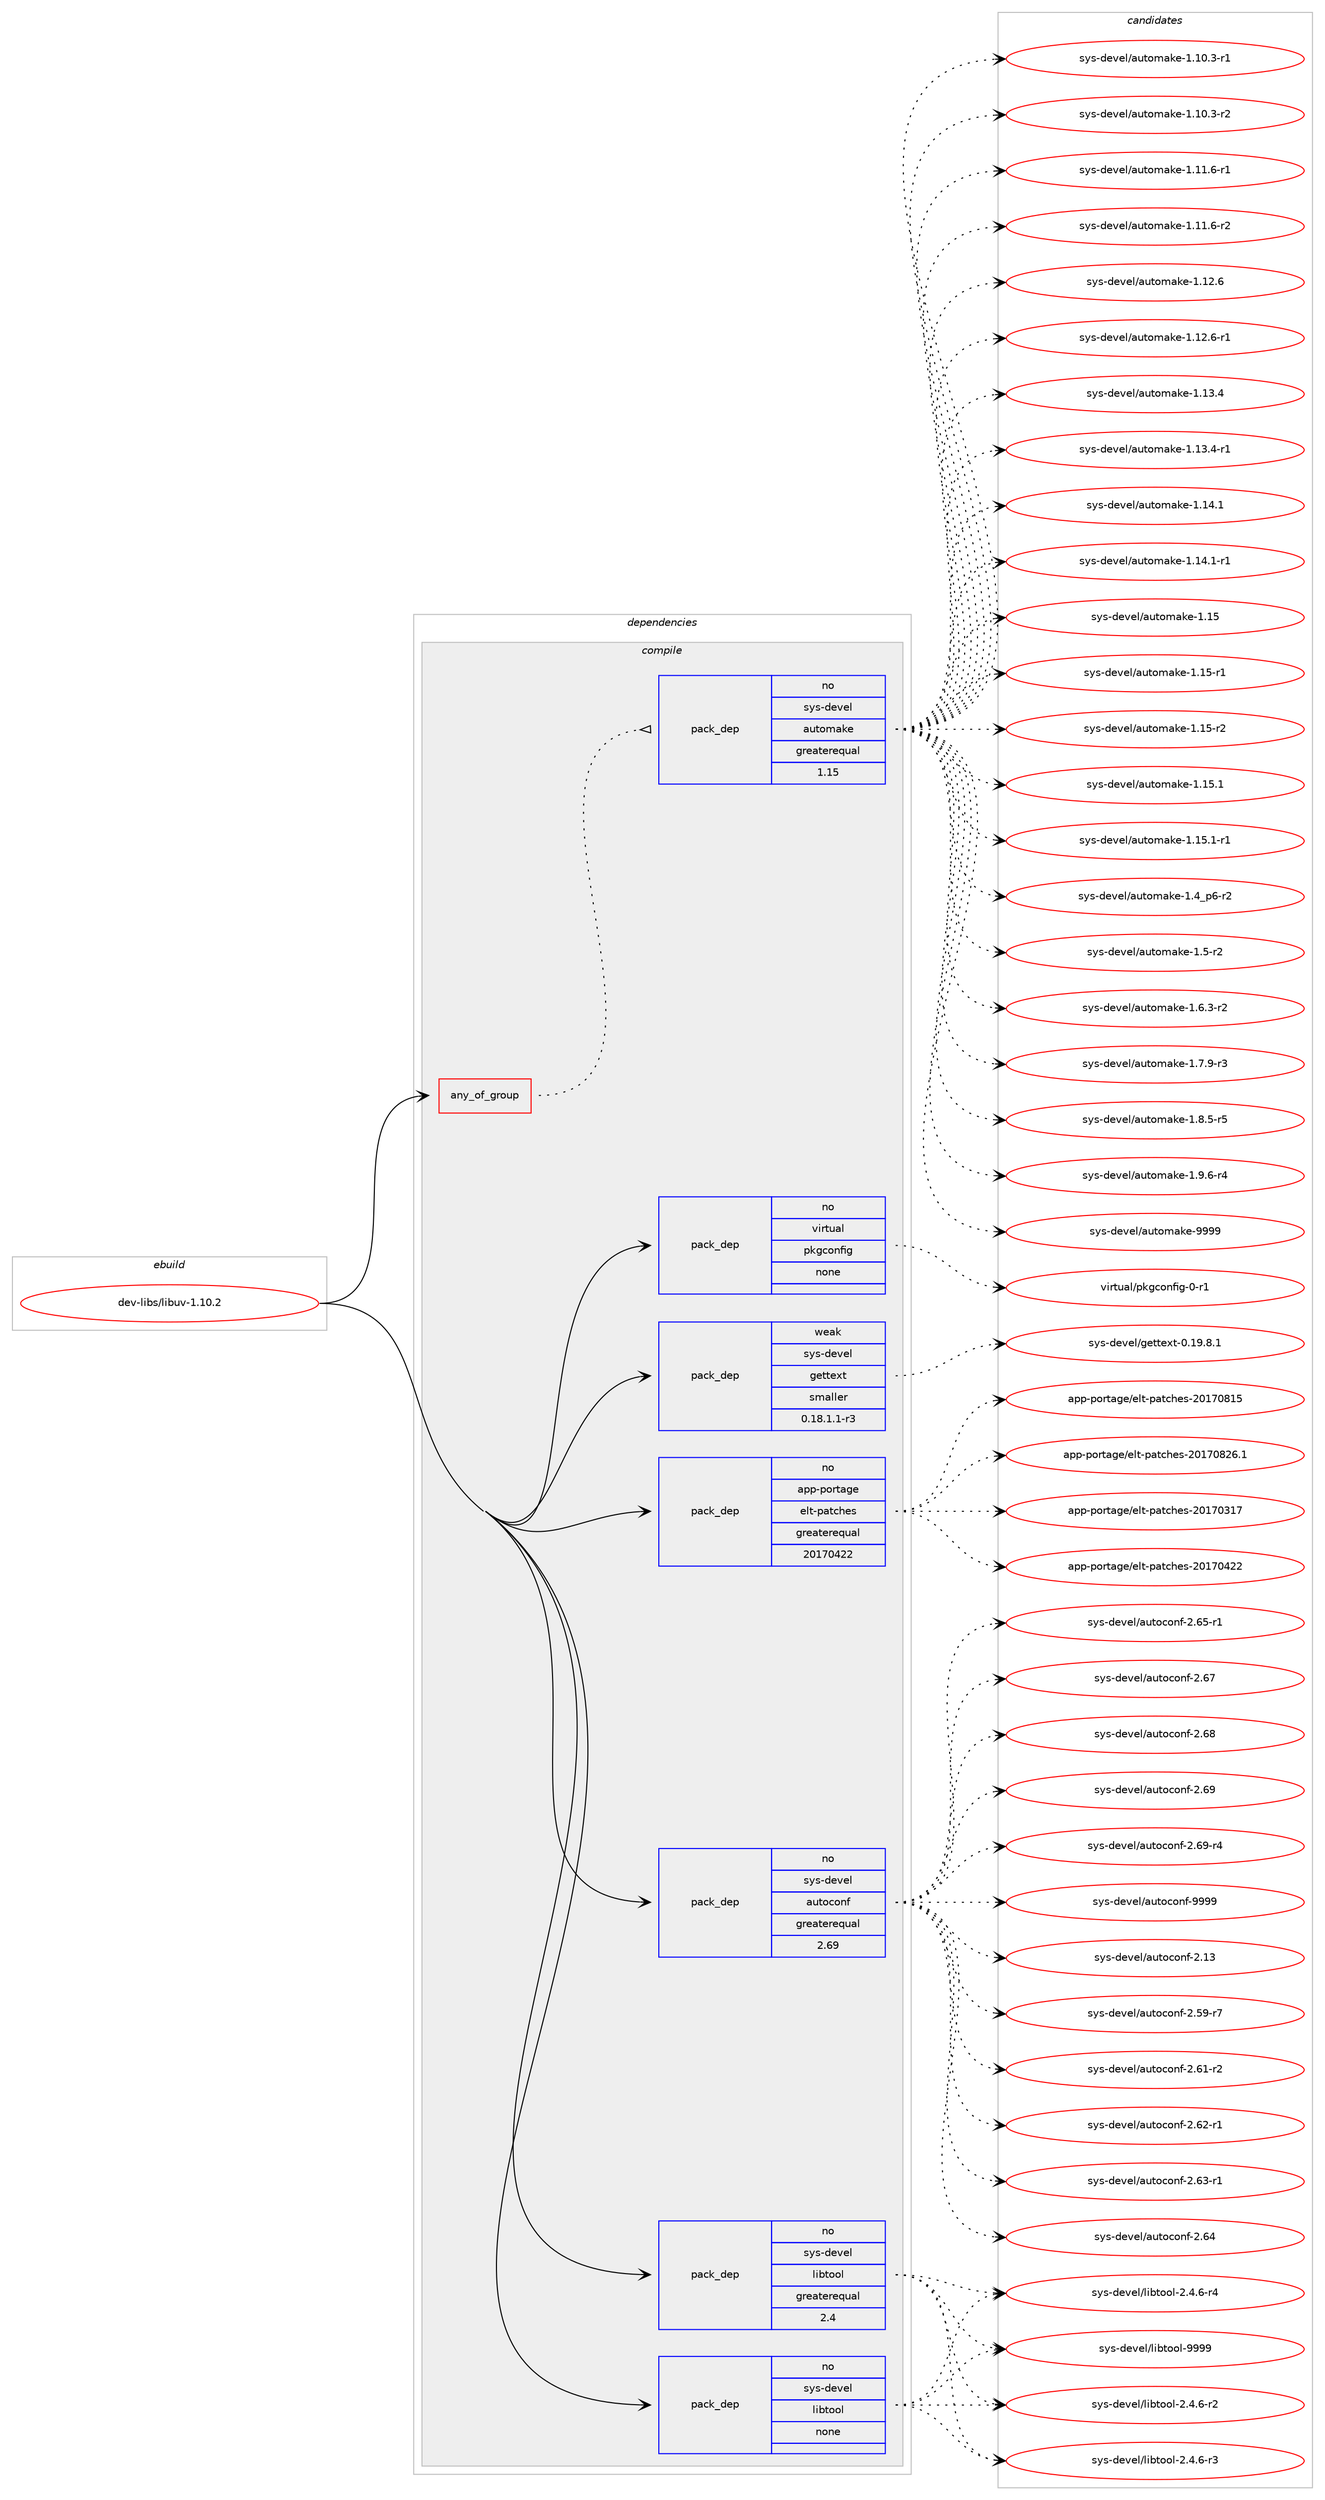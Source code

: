 digraph prolog {

# *************
# Graph options
# *************

newrank=true;
concentrate=true;
compound=true;
graph [rankdir=LR,fontname=Helvetica,fontsize=10,ranksep=1.5];#, ranksep=2.5, nodesep=0.2];
edge  [arrowhead=vee];
node  [fontname=Helvetica,fontsize=10];

# **********
# The ebuild
# **********

subgraph cluster_leftcol {
color=gray;
rank=same;
label=<<i>ebuild</i>>;
id [label="dev-libs/libuv-1.10.2", color=red, width=4, href="../dev-libs/libuv-1.10.2.svg"];
}

# ****************
# The dependencies
# ****************

subgraph cluster_midcol {
color=gray;
label=<<i>dependencies</i>>;
subgraph cluster_compile {
fillcolor="#eeeeee";
style=filled;
label=<<i>compile</i>>;
subgraph any3459 {
dependency117409 [label=<<TABLE BORDER="0" CELLBORDER="1" CELLSPACING="0" CELLPADDING="4"><TR><TD CELLPADDING="10">any_of_group</TD></TR></TABLE>>, shape=none, color=red];subgraph pack88547 {
dependency117410 [label=<<TABLE BORDER="0" CELLBORDER="1" CELLSPACING="0" CELLPADDING="4" WIDTH="220"><TR><TD ROWSPAN="6" CELLPADDING="30">pack_dep</TD></TR><TR><TD WIDTH="110">no</TD></TR><TR><TD>sys-devel</TD></TR><TR><TD>automake</TD></TR><TR><TD>greaterequal</TD></TR><TR><TD>1.15</TD></TR></TABLE>>, shape=none, color=blue];
}
dependency117409:e -> dependency117410:w [weight=20,style="dotted",arrowhead="oinv"];
}
id:e -> dependency117409:w [weight=20,style="solid",arrowhead="vee"];
subgraph pack88548 {
dependency117411 [label=<<TABLE BORDER="0" CELLBORDER="1" CELLSPACING="0" CELLPADDING="4" WIDTH="220"><TR><TD ROWSPAN="6" CELLPADDING="30">pack_dep</TD></TR><TR><TD WIDTH="110">no</TD></TR><TR><TD>app-portage</TD></TR><TR><TD>elt-patches</TD></TR><TR><TD>greaterequal</TD></TR><TR><TD>20170422</TD></TR></TABLE>>, shape=none, color=blue];
}
id:e -> dependency117411:w [weight=20,style="solid",arrowhead="vee"];
subgraph pack88549 {
dependency117412 [label=<<TABLE BORDER="0" CELLBORDER="1" CELLSPACING="0" CELLPADDING="4" WIDTH="220"><TR><TD ROWSPAN="6" CELLPADDING="30">pack_dep</TD></TR><TR><TD WIDTH="110">no</TD></TR><TR><TD>sys-devel</TD></TR><TR><TD>autoconf</TD></TR><TR><TD>greaterequal</TD></TR><TR><TD>2.69</TD></TR></TABLE>>, shape=none, color=blue];
}
id:e -> dependency117412:w [weight=20,style="solid",arrowhead="vee"];
subgraph pack88550 {
dependency117413 [label=<<TABLE BORDER="0" CELLBORDER="1" CELLSPACING="0" CELLPADDING="4" WIDTH="220"><TR><TD ROWSPAN="6" CELLPADDING="30">pack_dep</TD></TR><TR><TD WIDTH="110">no</TD></TR><TR><TD>sys-devel</TD></TR><TR><TD>libtool</TD></TR><TR><TD>greaterequal</TD></TR><TR><TD>2.4</TD></TR></TABLE>>, shape=none, color=blue];
}
id:e -> dependency117413:w [weight=20,style="solid",arrowhead="vee"];
subgraph pack88551 {
dependency117414 [label=<<TABLE BORDER="0" CELLBORDER="1" CELLSPACING="0" CELLPADDING="4" WIDTH="220"><TR><TD ROWSPAN="6" CELLPADDING="30">pack_dep</TD></TR><TR><TD WIDTH="110">no</TD></TR><TR><TD>sys-devel</TD></TR><TR><TD>libtool</TD></TR><TR><TD>none</TD></TR><TR><TD></TD></TR></TABLE>>, shape=none, color=blue];
}
id:e -> dependency117414:w [weight=20,style="solid",arrowhead="vee"];
subgraph pack88552 {
dependency117415 [label=<<TABLE BORDER="0" CELLBORDER="1" CELLSPACING="0" CELLPADDING="4" WIDTH="220"><TR><TD ROWSPAN="6" CELLPADDING="30">pack_dep</TD></TR><TR><TD WIDTH="110">no</TD></TR><TR><TD>virtual</TD></TR><TR><TD>pkgconfig</TD></TR><TR><TD>none</TD></TR><TR><TD></TD></TR></TABLE>>, shape=none, color=blue];
}
id:e -> dependency117415:w [weight=20,style="solid",arrowhead="vee"];
subgraph pack88553 {
dependency117416 [label=<<TABLE BORDER="0" CELLBORDER="1" CELLSPACING="0" CELLPADDING="4" WIDTH="220"><TR><TD ROWSPAN="6" CELLPADDING="30">pack_dep</TD></TR><TR><TD WIDTH="110">weak</TD></TR><TR><TD>sys-devel</TD></TR><TR><TD>gettext</TD></TR><TR><TD>smaller</TD></TR><TR><TD>0.18.1.1-r3</TD></TR></TABLE>>, shape=none, color=blue];
}
id:e -> dependency117416:w [weight=20,style="solid",arrowhead="vee"];
}
subgraph cluster_compileandrun {
fillcolor="#eeeeee";
style=filled;
label=<<i>compile and run</i>>;
}
subgraph cluster_run {
fillcolor="#eeeeee";
style=filled;
label=<<i>run</i>>;
}
}

# **************
# The candidates
# **************

subgraph cluster_choices {
rank=same;
color=gray;
label=<<i>candidates</i>>;

subgraph choice88547 {
color=black;
nodesep=1;
choice11512111545100101118101108479711711611110997107101454946494846514511449 [label="sys-devel/automake-1.10.3-r1", color=red, width=4,href="../sys-devel/automake-1.10.3-r1.svg"];
choice11512111545100101118101108479711711611110997107101454946494846514511450 [label="sys-devel/automake-1.10.3-r2", color=red, width=4,href="../sys-devel/automake-1.10.3-r2.svg"];
choice11512111545100101118101108479711711611110997107101454946494946544511449 [label="sys-devel/automake-1.11.6-r1", color=red, width=4,href="../sys-devel/automake-1.11.6-r1.svg"];
choice11512111545100101118101108479711711611110997107101454946494946544511450 [label="sys-devel/automake-1.11.6-r2", color=red, width=4,href="../sys-devel/automake-1.11.6-r2.svg"];
choice1151211154510010111810110847971171161111099710710145494649504654 [label="sys-devel/automake-1.12.6", color=red, width=4,href="../sys-devel/automake-1.12.6.svg"];
choice11512111545100101118101108479711711611110997107101454946495046544511449 [label="sys-devel/automake-1.12.6-r1", color=red, width=4,href="../sys-devel/automake-1.12.6-r1.svg"];
choice1151211154510010111810110847971171161111099710710145494649514652 [label="sys-devel/automake-1.13.4", color=red, width=4,href="../sys-devel/automake-1.13.4.svg"];
choice11512111545100101118101108479711711611110997107101454946495146524511449 [label="sys-devel/automake-1.13.4-r1", color=red, width=4,href="../sys-devel/automake-1.13.4-r1.svg"];
choice1151211154510010111810110847971171161111099710710145494649524649 [label="sys-devel/automake-1.14.1", color=red, width=4,href="../sys-devel/automake-1.14.1.svg"];
choice11512111545100101118101108479711711611110997107101454946495246494511449 [label="sys-devel/automake-1.14.1-r1", color=red, width=4,href="../sys-devel/automake-1.14.1-r1.svg"];
choice115121115451001011181011084797117116111109971071014549464953 [label="sys-devel/automake-1.15", color=red, width=4,href="../sys-devel/automake-1.15.svg"];
choice1151211154510010111810110847971171161111099710710145494649534511449 [label="sys-devel/automake-1.15-r1", color=red, width=4,href="../sys-devel/automake-1.15-r1.svg"];
choice1151211154510010111810110847971171161111099710710145494649534511450 [label="sys-devel/automake-1.15-r2", color=red, width=4,href="../sys-devel/automake-1.15-r2.svg"];
choice1151211154510010111810110847971171161111099710710145494649534649 [label="sys-devel/automake-1.15.1", color=red, width=4,href="../sys-devel/automake-1.15.1.svg"];
choice11512111545100101118101108479711711611110997107101454946495346494511449 [label="sys-devel/automake-1.15.1-r1", color=red, width=4,href="../sys-devel/automake-1.15.1-r1.svg"];
choice115121115451001011181011084797117116111109971071014549465295112544511450 [label="sys-devel/automake-1.4_p6-r2", color=red, width=4,href="../sys-devel/automake-1.4_p6-r2.svg"];
choice11512111545100101118101108479711711611110997107101454946534511450 [label="sys-devel/automake-1.5-r2", color=red, width=4,href="../sys-devel/automake-1.5-r2.svg"];
choice115121115451001011181011084797117116111109971071014549465446514511450 [label="sys-devel/automake-1.6.3-r2", color=red, width=4,href="../sys-devel/automake-1.6.3-r2.svg"];
choice115121115451001011181011084797117116111109971071014549465546574511451 [label="sys-devel/automake-1.7.9-r3", color=red, width=4,href="../sys-devel/automake-1.7.9-r3.svg"];
choice115121115451001011181011084797117116111109971071014549465646534511453 [label="sys-devel/automake-1.8.5-r5", color=red, width=4,href="../sys-devel/automake-1.8.5-r5.svg"];
choice115121115451001011181011084797117116111109971071014549465746544511452 [label="sys-devel/automake-1.9.6-r4", color=red, width=4,href="../sys-devel/automake-1.9.6-r4.svg"];
choice115121115451001011181011084797117116111109971071014557575757 [label="sys-devel/automake-9999", color=red, width=4,href="../sys-devel/automake-9999.svg"];
dependency117410:e -> choice11512111545100101118101108479711711611110997107101454946494846514511449:w [style=dotted,weight="100"];
dependency117410:e -> choice11512111545100101118101108479711711611110997107101454946494846514511450:w [style=dotted,weight="100"];
dependency117410:e -> choice11512111545100101118101108479711711611110997107101454946494946544511449:w [style=dotted,weight="100"];
dependency117410:e -> choice11512111545100101118101108479711711611110997107101454946494946544511450:w [style=dotted,weight="100"];
dependency117410:e -> choice1151211154510010111810110847971171161111099710710145494649504654:w [style=dotted,weight="100"];
dependency117410:e -> choice11512111545100101118101108479711711611110997107101454946495046544511449:w [style=dotted,weight="100"];
dependency117410:e -> choice1151211154510010111810110847971171161111099710710145494649514652:w [style=dotted,weight="100"];
dependency117410:e -> choice11512111545100101118101108479711711611110997107101454946495146524511449:w [style=dotted,weight="100"];
dependency117410:e -> choice1151211154510010111810110847971171161111099710710145494649524649:w [style=dotted,weight="100"];
dependency117410:e -> choice11512111545100101118101108479711711611110997107101454946495246494511449:w [style=dotted,weight="100"];
dependency117410:e -> choice115121115451001011181011084797117116111109971071014549464953:w [style=dotted,weight="100"];
dependency117410:e -> choice1151211154510010111810110847971171161111099710710145494649534511449:w [style=dotted,weight="100"];
dependency117410:e -> choice1151211154510010111810110847971171161111099710710145494649534511450:w [style=dotted,weight="100"];
dependency117410:e -> choice1151211154510010111810110847971171161111099710710145494649534649:w [style=dotted,weight="100"];
dependency117410:e -> choice11512111545100101118101108479711711611110997107101454946495346494511449:w [style=dotted,weight="100"];
dependency117410:e -> choice115121115451001011181011084797117116111109971071014549465295112544511450:w [style=dotted,weight="100"];
dependency117410:e -> choice11512111545100101118101108479711711611110997107101454946534511450:w [style=dotted,weight="100"];
dependency117410:e -> choice115121115451001011181011084797117116111109971071014549465446514511450:w [style=dotted,weight="100"];
dependency117410:e -> choice115121115451001011181011084797117116111109971071014549465546574511451:w [style=dotted,weight="100"];
dependency117410:e -> choice115121115451001011181011084797117116111109971071014549465646534511453:w [style=dotted,weight="100"];
dependency117410:e -> choice115121115451001011181011084797117116111109971071014549465746544511452:w [style=dotted,weight="100"];
dependency117410:e -> choice115121115451001011181011084797117116111109971071014557575757:w [style=dotted,weight="100"];
}
subgraph choice88548 {
color=black;
nodesep=1;
choice97112112451121111141169710310147101108116451129711699104101115455048495548514955 [label="app-portage/elt-patches-20170317", color=red, width=4,href="../app-portage/elt-patches-20170317.svg"];
choice97112112451121111141169710310147101108116451129711699104101115455048495548525050 [label="app-portage/elt-patches-20170422", color=red, width=4,href="../app-portage/elt-patches-20170422.svg"];
choice97112112451121111141169710310147101108116451129711699104101115455048495548564953 [label="app-portage/elt-patches-20170815", color=red, width=4,href="../app-portage/elt-patches-20170815.svg"];
choice971121124511211111411697103101471011081164511297116991041011154550484955485650544649 [label="app-portage/elt-patches-20170826.1", color=red, width=4,href="../app-portage/elt-patches-20170826.1.svg"];
dependency117411:e -> choice97112112451121111141169710310147101108116451129711699104101115455048495548514955:w [style=dotted,weight="100"];
dependency117411:e -> choice97112112451121111141169710310147101108116451129711699104101115455048495548525050:w [style=dotted,weight="100"];
dependency117411:e -> choice97112112451121111141169710310147101108116451129711699104101115455048495548564953:w [style=dotted,weight="100"];
dependency117411:e -> choice971121124511211111411697103101471011081164511297116991041011154550484955485650544649:w [style=dotted,weight="100"];
}
subgraph choice88549 {
color=black;
nodesep=1;
choice115121115451001011181011084797117116111991111101024550464951 [label="sys-devel/autoconf-2.13", color=red, width=4,href="../sys-devel/autoconf-2.13.svg"];
choice1151211154510010111810110847971171161119911111010245504653574511455 [label="sys-devel/autoconf-2.59-r7", color=red, width=4,href="../sys-devel/autoconf-2.59-r7.svg"];
choice1151211154510010111810110847971171161119911111010245504654494511450 [label="sys-devel/autoconf-2.61-r2", color=red, width=4,href="../sys-devel/autoconf-2.61-r2.svg"];
choice1151211154510010111810110847971171161119911111010245504654504511449 [label="sys-devel/autoconf-2.62-r1", color=red, width=4,href="../sys-devel/autoconf-2.62-r1.svg"];
choice1151211154510010111810110847971171161119911111010245504654514511449 [label="sys-devel/autoconf-2.63-r1", color=red, width=4,href="../sys-devel/autoconf-2.63-r1.svg"];
choice115121115451001011181011084797117116111991111101024550465452 [label="sys-devel/autoconf-2.64", color=red, width=4,href="../sys-devel/autoconf-2.64.svg"];
choice1151211154510010111810110847971171161119911111010245504654534511449 [label="sys-devel/autoconf-2.65-r1", color=red, width=4,href="../sys-devel/autoconf-2.65-r1.svg"];
choice115121115451001011181011084797117116111991111101024550465455 [label="sys-devel/autoconf-2.67", color=red, width=4,href="../sys-devel/autoconf-2.67.svg"];
choice115121115451001011181011084797117116111991111101024550465456 [label="sys-devel/autoconf-2.68", color=red, width=4,href="../sys-devel/autoconf-2.68.svg"];
choice115121115451001011181011084797117116111991111101024550465457 [label="sys-devel/autoconf-2.69", color=red, width=4,href="../sys-devel/autoconf-2.69.svg"];
choice1151211154510010111810110847971171161119911111010245504654574511452 [label="sys-devel/autoconf-2.69-r4", color=red, width=4,href="../sys-devel/autoconf-2.69-r4.svg"];
choice115121115451001011181011084797117116111991111101024557575757 [label="sys-devel/autoconf-9999", color=red, width=4,href="../sys-devel/autoconf-9999.svg"];
dependency117412:e -> choice115121115451001011181011084797117116111991111101024550464951:w [style=dotted,weight="100"];
dependency117412:e -> choice1151211154510010111810110847971171161119911111010245504653574511455:w [style=dotted,weight="100"];
dependency117412:e -> choice1151211154510010111810110847971171161119911111010245504654494511450:w [style=dotted,weight="100"];
dependency117412:e -> choice1151211154510010111810110847971171161119911111010245504654504511449:w [style=dotted,weight="100"];
dependency117412:e -> choice1151211154510010111810110847971171161119911111010245504654514511449:w [style=dotted,weight="100"];
dependency117412:e -> choice115121115451001011181011084797117116111991111101024550465452:w [style=dotted,weight="100"];
dependency117412:e -> choice1151211154510010111810110847971171161119911111010245504654534511449:w [style=dotted,weight="100"];
dependency117412:e -> choice115121115451001011181011084797117116111991111101024550465455:w [style=dotted,weight="100"];
dependency117412:e -> choice115121115451001011181011084797117116111991111101024550465456:w [style=dotted,weight="100"];
dependency117412:e -> choice115121115451001011181011084797117116111991111101024550465457:w [style=dotted,weight="100"];
dependency117412:e -> choice1151211154510010111810110847971171161119911111010245504654574511452:w [style=dotted,weight="100"];
dependency117412:e -> choice115121115451001011181011084797117116111991111101024557575757:w [style=dotted,weight="100"];
}
subgraph choice88550 {
color=black;
nodesep=1;
choice1151211154510010111810110847108105981161111111084550465246544511450 [label="sys-devel/libtool-2.4.6-r2", color=red, width=4,href="../sys-devel/libtool-2.4.6-r2.svg"];
choice1151211154510010111810110847108105981161111111084550465246544511451 [label="sys-devel/libtool-2.4.6-r3", color=red, width=4,href="../sys-devel/libtool-2.4.6-r3.svg"];
choice1151211154510010111810110847108105981161111111084550465246544511452 [label="sys-devel/libtool-2.4.6-r4", color=red, width=4,href="../sys-devel/libtool-2.4.6-r4.svg"];
choice1151211154510010111810110847108105981161111111084557575757 [label="sys-devel/libtool-9999", color=red, width=4,href="../sys-devel/libtool-9999.svg"];
dependency117413:e -> choice1151211154510010111810110847108105981161111111084550465246544511450:w [style=dotted,weight="100"];
dependency117413:e -> choice1151211154510010111810110847108105981161111111084550465246544511451:w [style=dotted,weight="100"];
dependency117413:e -> choice1151211154510010111810110847108105981161111111084550465246544511452:w [style=dotted,weight="100"];
dependency117413:e -> choice1151211154510010111810110847108105981161111111084557575757:w [style=dotted,weight="100"];
}
subgraph choice88551 {
color=black;
nodesep=1;
choice1151211154510010111810110847108105981161111111084550465246544511450 [label="sys-devel/libtool-2.4.6-r2", color=red, width=4,href="../sys-devel/libtool-2.4.6-r2.svg"];
choice1151211154510010111810110847108105981161111111084550465246544511451 [label="sys-devel/libtool-2.4.6-r3", color=red, width=4,href="../sys-devel/libtool-2.4.6-r3.svg"];
choice1151211154510010111810110847108105981161111111084550465246544511452 [label="sys-devel/libtool-2.4.6-r4", color=red, width=4,href="../sys-devel/libtool-2.4.6-r4.svg"];
choice1151211154510010111810110847108105981161111111084557575757 [label="sys-devel/libtool-9999", color=red, width=4,href="../sys-devel/libtool-9999.svg"];
dependency117414:e -> choice1151211154510010111810110847108105981161111111084550465246544511450:w [style=dotted,weight="100"];
dependency117414:e -> choice1151211154510010111810110847108105981161111111084550465246544511451:w [style=dotted,weight="100"];
dependency117414:e -> choice1151211154510010111810110847108105981161111111084550465246544511452:w [style=dotted,weight="100"];
dependency117414:e -> choice1151211154510010111810110847108105981161111111084557575757:w [style=dotted,weight="100"];
}
subgraph choice88552 {
color=black;
nodesep=1;
choice11810511411611797108471121071039911111010210510345484511449 [label="virtual/pkgconfig-0-r1", color=red, width=4,href="../virtual/pkgconfig-0-r1.svg"];
dependency117415:e -> choice11810511411611797108471121071039911111010210510345484511449:w [style=dotted,weight="100"];
}
subgraph choice88553 {
color=black;
nodesep=1;
choice1151211154510010111810110847103101116116101120116454846495746564649 [label="sys-devel/gettext-0.19.8.1", color=red, width=4,href="../sys-devel/gettext-0.19.8.1.svg"];
dependency117416:e -> choice1151211154510010111810110847103101116116101120116454846495746564649:w [style=dotted,weight="100"];
}
}

}
